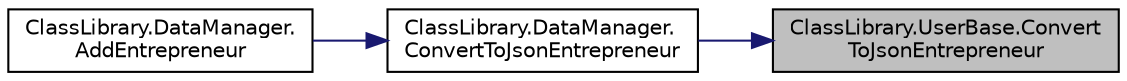 digraph "ClassLibrary.UserBase.ConvertToJsonEntrepreneur"
{
 // INTERACTIVE_SVG=YES
 // LATEX_PDF_SIZE
  edge [fontname="Helvetica",fontsize="10",labelfontname="Helvetica",labelfontsize="10"];
  node [fontname="Helvetica",fontsize="10",shape=record];
  rankdir="RL";
  Node1 [label="ClassLibrary.UserBase.Convert\lToJsonEntrepreneur",height=0.2,width=0.4,color="black", fillcolor="grey75", style="filled", fontcolor="black",tooltip="Convierte el objeto a texto en formato Json. El objeto puede ser reconstruido a partir del texto en f..."];
  Node1 -> Node2 [dir="back",color="midnightblue",fontsize="10",style="solid",fontname="Helvetica"];
  Node2 [label="ClassLibrary.DataManager.\lConvertToJsonEntrepreneur",height=0.2,width=0.4,color="black", fillcolor="white", style="filled",URL="$classClassLibrary_1_1DataManager.html#a1f755ee0d63048bcc088ce7a24b5d226",tooltip="Convierte los datos de Entrepreneur a Json"];
  Node2 -> Node3 [dir="back",color="midnightblue",fontsize="10",style="solid",fontname="Helvetica"];
  Node3 [label="ClassLibrary.DataManager.\lAddEntrepreneur",height=0.2,width=0.4,color="black", fillcolor="white", style="filled",URL="$classClassLibrary_1_1DataManager.html#a4a6f92c811b5d5830481f906616eca78",tooltip="Agrega emprendedores a la lista"];
}
